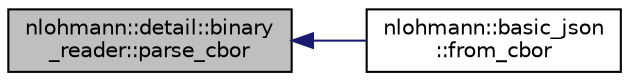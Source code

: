 digraph "nlohmann::detail::binary_reader::parse_cbor"
{
 // INTERACTIVE_SVG=YES
  edge [fontname="Helvetica",fontsize="10",labelfontname="Helvetica",labelfontsize="10"];
  node [fontname="Helvetica",fontsize="10",shape=record];
  rankdir="LR";
  Node53 [label="nlohmann::detail::binary\l_reader::parse_cbor",height=0.2,width=0.4,color="black", fillcolor="grey75", style="filled", fontcolor="black"];
  Node53 -> Node54 [dir="back",color="midnightblue",fontsize="10",style="solid"];
  Node54 [label="nlohmann::basic_json\l::from_cbor",height=0.2,width=0.4,color="black", fillcolor="white", style="filled",URL="$classnlohmann_1_1basic__json.html#aa9be366b887378bb10c0f1ab510c2f0c",tooltip="create a JSON value from an input in CBOR format "];
}
